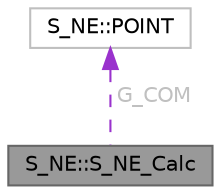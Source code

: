 digraph "S_NE::S_NE_Calc"
{
 // LATEX_PDF_SIZE
  bgcolor="transparent";
  edge [fontname=Helvetica,fontsize=10,labelfontname=Helvetica,labelfontsize=10];
  node [fontname=Helvetica,fontsize=10,shape=box,height=0.2,width=0.4];
  Node1 [id="Node000001",label="S_NE::S_NE_Calc",height=0.2,width=0.4,color="gray40", fillcolor="grey60", style="filled", fontcolor="black",tooltip=" "];
  Node2 -> Node1 [id="edge1_Node000001_Node000002",dir="back",color="darkorchid3",style="dashed",tooltip=" ",label=" G_COM",fontcolor="grey" ];
  Node2 [id="Node000002",label="S_NE::POINT",height=0.2,width=0.4,color="grey75", fillcolor="white", style="filled",URL="$struct_s___n_e_1_1_p_o_i_n_t.html",tooltip=" "];
}
